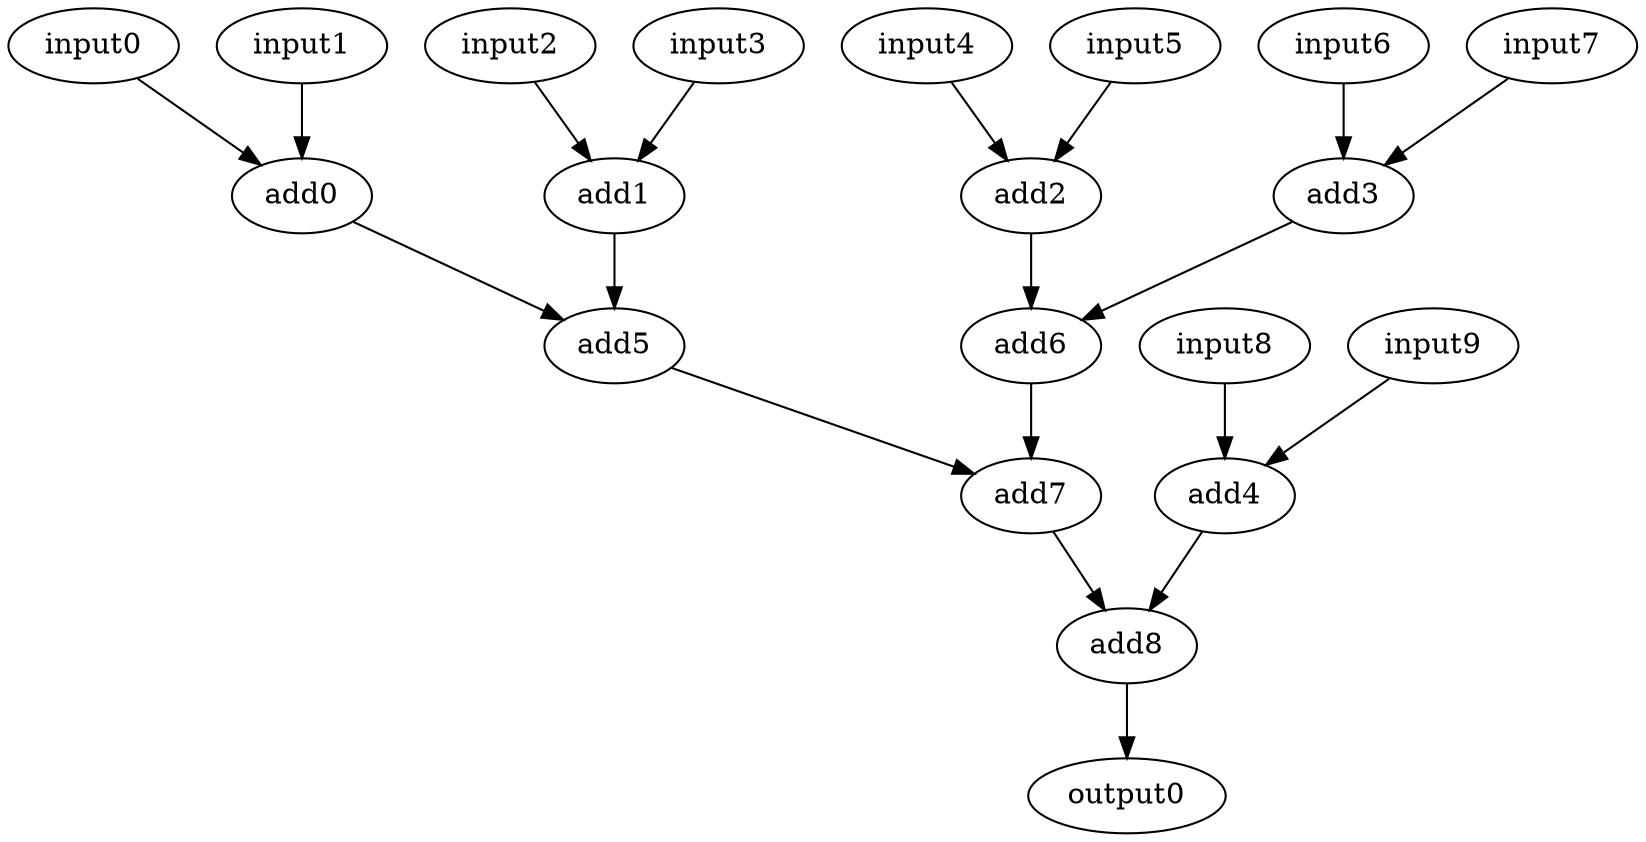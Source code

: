 digraph add_10 {



input0[opcode=load];
input1[opcode=load];
input2[opcode=load];
input3[opcode=load];
input4[opcode=load];
input5[opcode=load];
input6[opcode=load];
input7[opcode=load];
input8[opcode=load];
input9[opcode=load];

output0[opcode=store];


add0[opcode=add];
add1[opcode=add];
add2[opcode=add];
add3[opcode=add];
add4[opcode=add];
add5[opcode=add];
add6[opcode=add];
add7[opcode=add];
add8[opcode=add];




input0->add0[operand=0];
input1->add0[operand=1];

input2->add1[operand=0];
input3->add1[operand=1];

input4->add2[operand=0];
input5->add2[operand=1];

input6->add3[operand=0];
input7->add3[operand=1];


input8->add4[operand=0];
input9->add4[operand=1];

add0->add5[operand=0];
add1->add5[operand=1];
add2->add6[operand=0];
add3->add6[operand=1];


add5->add7[operand=0];
add6->add7[operand=1];





//third layer
add7->add8[operand=0];
add4->add8[operand=1];





add8->output0[operand=0];





}
